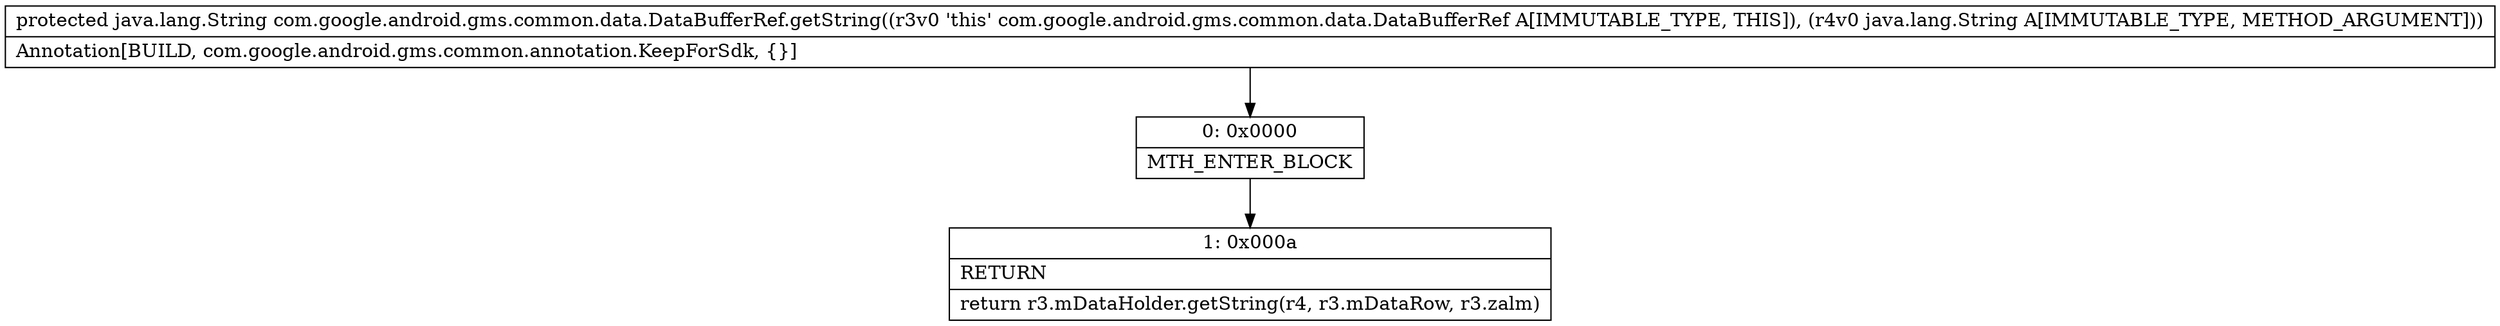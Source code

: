 digraph "CFG forcom.google.android.gms.common.data.DataBufferRef.getString(Ljava\/lang\/String;)Ljava\/lang\/String;" {
Node_0 [shape=record,label="{0\:\ 0x0000|MTH_ENTER_BLOCK\l}"];
Node_1 [shape=record,label="{1\:\ 0x000a|RETURN\l|return r3.mDataHolder.getString(r4, r3.mDataRow, r3.zalm)\l}"];
MethodNode[shape=record,label="{protected java.lang.String com.google.android.gms.common.data.DataBufferRef.getString((r3v0 'this' com.google.android.gms.common.data.DataBufferRef A[IMMUTABLE_TYPE, THIS]), (r4v0 java.lang.String A[IMMUTABLE_TYPE, METHOD_ARGUMENT]))  | Annotation[BUILD, com.google.android.gms.common.annotation.KeepForSdk, \{\}]\l}"];
MethodNode -> Node_0;
Node_0 -> Node_1;
}

